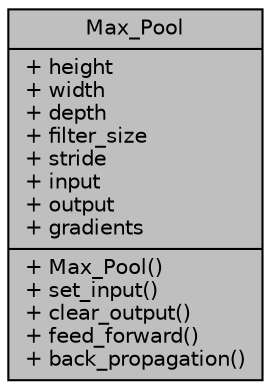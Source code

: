 digraph "Max_Pool"
{
 // LATEX_PDF_SIZE
  edge [fontname="Helvetica",fontsize="10",labelfontname="Helvetica",labelfontsize="10"];
  node [fontname="Helvetica",fontsize="10",shape=record];
  Node1 [label="{Max_Pool\n|+ height\l+ width\l+ depth\l+ filter_size\l+ stride\l+ input\l+ output\l+ gradients\l|+ Max_Pool()\l+ set_input()\l+ clear_output()\l+ feed_forward()\l+ back_propagation()\l}",height=0.2,width=0.4,color="black", fillcolor="grey75", style="filled", fontcolor="black",tooltip="Maximum Pooling Layer."];
}
